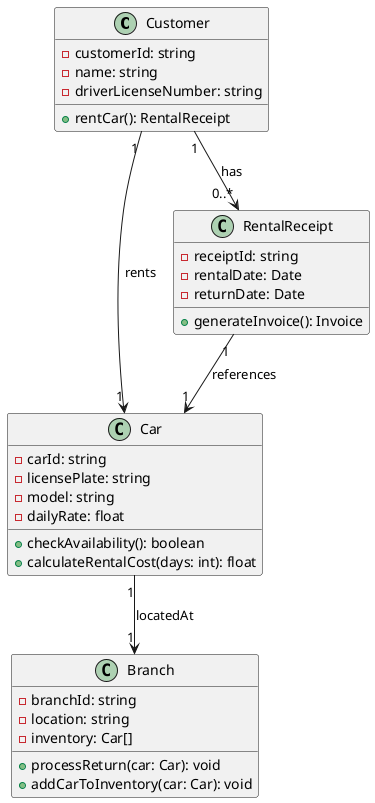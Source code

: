 ```plantuml
@startuml
    class Customer {
        - customerId: string
        - name: string
        - driverLicenseNumber: string
        + rentCar(): RentalReceipt
    }

    class Car {
        - carId: string
        - licensePlate: string
        - model: string
        - dailyRate: float
        + checkAvailability(): boolean
        + calculateRentalCost(days: int): float
    }

    class RentalReceipt {
        - receiptId: string
        - rentalDate: Date
        - returnDate: Date
        + generateInvoice(): Invoice
    }

    class Branch {
        - branchId: string
        - location: string
        - inventory: Car[]
        + processReturn(car: Car): void
        + addCarToInventory(car: Car): void
    }

    Customer "1" --> "0..*" RentalReceipt : has
    Customer "1" --> "1" Car : rents
    Car "1" --> "1" Branch : locatedAt
    RentalReceipt "1" --> "1" Car : references
@enduml
